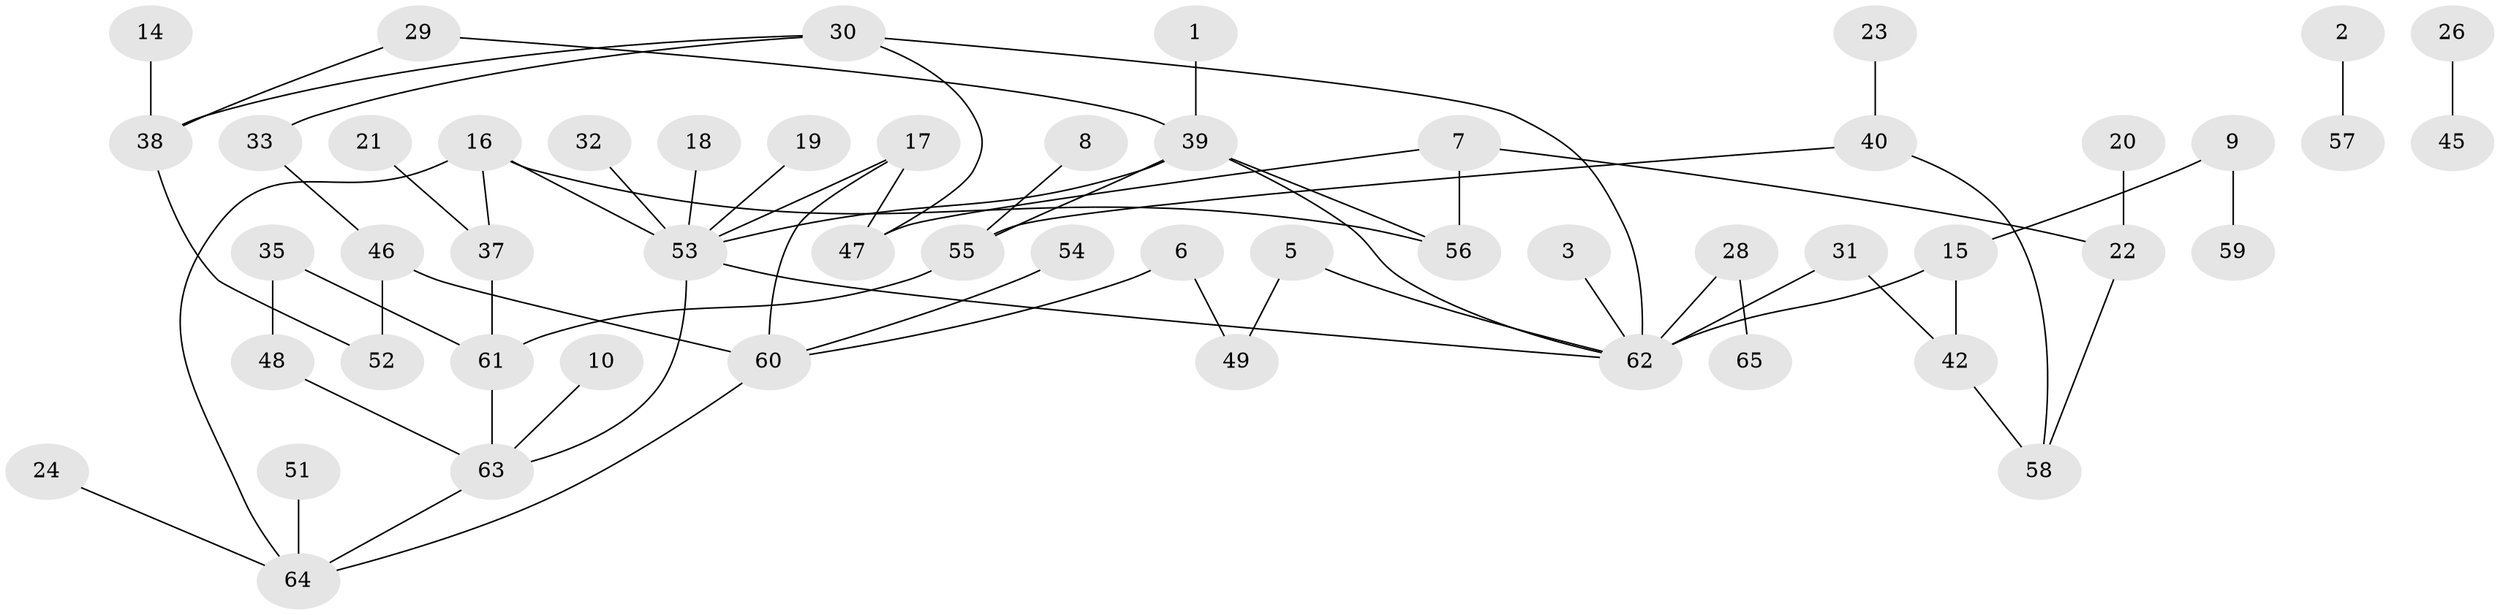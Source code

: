 // original degree distribution, {1: 0.2846153846153846, 2: 0.3230769230769231, 5: 0.038461538461538464, 0: 0.08461538461538462, 3: 0.2, 4: 0.05384615384615385, 6: 0.015384615384615385}
// Generated by graph-tools (version 1.1) at 2025/25/03/09/25 03:25:17]
// undirected, 53 vertices, 66 edges
graph export_dot {
graph [start="1"]
  node [color=gray90,style=filled];
  1;
  2;
  3;
  5;
  6;
  7;
  8;
  9;
  10;
  14;
  15;
  16;
  17;
  18;
  19;
  20;
  21;
  22;
  23;
  24;
  26;
  28;
  29;
  30;
  31;
  32;
  33;
  35;
  37;
  38;
  39;
  40;
  42;
  45;
  46;
  47;
  48;
  49;
  51;
  52;
  53;
  54;
  55;
  56;
  57;
  58;
  59;
  60;
  61;
  62;
  63;
  64;
  65;
  1 -- 39 [weight=1.0];
  2 -- 57 [weight=1.0];
  3 -- 62 [weight=1.0];
  5 -- 49 [weight=1.0];
  5 -- 62 [weight=1.0];
  6 -- 49 [weight=1.0];
  6 -- 60 [weight=1.0];
  7 -- 22 [weight=1.0];
  7 -- 47 [weight=1.0];
  7 -- 56 [weight=1.0];
  8 -- 55 [weight=1.0];
  9 -- 15 [weight=1.0];
  9 -- 59 [weight=1.0];
  10 -- 63 [weight=1.0];
  14 -- 38 [weight=1.0];
  15 -- 42 [weight=1.0];
  15 -- 62 [weight=1.0];
  16 -- 37 [weight=1.0];
  16 -- 53 [weight=1.0];
  16 -- 56 [weight=1.0];
  16 -- 64 [weight=1.0];
  17 -- 47 [weight=1.0];
  17 -- 53 [weight=1.0];
  17 -- 60 [weight=1.0];
  18 -- 53 [weight=1.0];
  19 -- 53 [weight=1.0];
  20 -- 22 [weight=1.0];
  21 -- 37 [weight=1.0];
  22 -- 58 [weight=1.0];
  23 -- 40 [weight=1.0];
  24 -- 64 [weight=1.0];
  26 -- 45 [weight=1.0];
  28 -- 62 [weight=1.0];
  28 -- 65 [weight=1.0];
  29 -- 38 [weight=1.0];
  29 -- 39 [weight=1.0];
  30 -- 33 [weight=1.0];
  30 -- 38 [weight=1.0];
  30 -- 47 [weight=1.0];
  30 -- 62 [weight=1.0];
  31 -- 42 [weight=1.0];
  31 -- 62 [weight=2.0];
  32 -- 53 [weight=1.0];
  33 -- 46 [weight=1.0];
  35 -- 48 [weight=1.0];
  35 -- 61 [weight=1.0];
  37 -- 61 [weight=1.0];
  38 -- 52 [weight=1.0];
  39 -- 53 [weight=1.0];
  39 -- 55 [weight=1.0];
  39 -- 56 [weight=1.0];
  39 -- 62 [weight=1.0];
  40 -- 55 [weight=1.0];
  40 -- 58 [weight=1.0];
  42 -- 58 [weight=1.0];
  46 -- 52 [weight=1.0];
  46 -- 60 [weight=1.0];
  48 -- 63 [weight=1.0];
  51 -- 64 [weight=1.0];
  53 -- 62 [weight=1.0];
  53 -- 63 [weight=1.0];
  54 -- 60 [weight=1.0];
  55 -- 61 [weight=1.0];
  60 -- 64 [weight=1.0];
  61 -- 63 [weight=1.0];
  63 -- 64 [weight=1.0];
}
